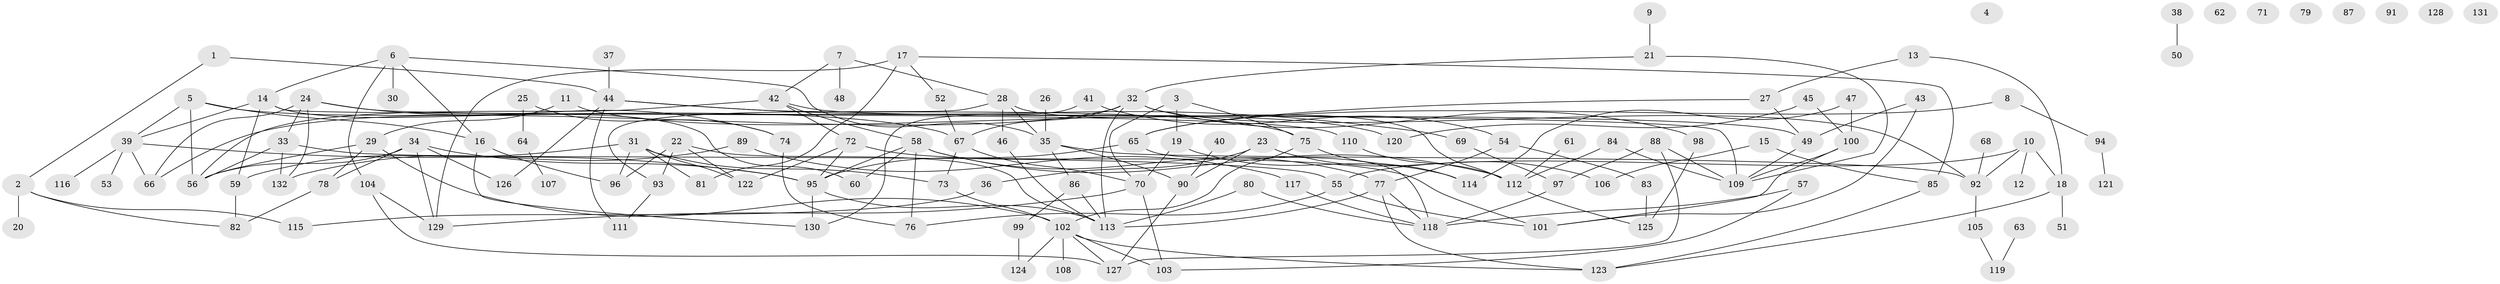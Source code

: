 // coarse degree distribution, {2: 0.17204301075268819, 4: 0.15053763440860216, 3: 0.16129032258064516, 0: 0.08602150537634409, 6: 0.0967741935483871, 9: 0.021505376344086023, 1: 0.17204301075268819, 5: 0.07526881720430108, 7: 0.021505376344086023, 8: 0.043010752688172046}
// Generated by graph-tools (version 1.1) at 2025/23/03/03/25 07:23:25]
// undirected, 132 vertices, 190 edges
graph export_dot {
graph [start="1"]
  node [color=gray90,style=filled];
  1;
  2;
  3;
  4;
  5;
  6;
  7;
  8;
  9;
  10;
  11;
  12;
  13;
  14;
  15;
  16;
  17;
  18;
  19;
  20;
  21;
  22;
  23;
  24;
  25;
  26;
  27;
  28;
  29;
  30;
  31;
  32;
  33;
  34;
  35;
  36;
  37;
  38;
  39;
  40;
  41;
  42;
  43;
  44;
  45;
  46;
  47;
  48;
  49;
  50;
  51;
  52;
  53;
  54;
  55;
  56;
  57;
  58;
  59;
  60;
  61;
  62;
  63;
  64;
  65;
  66;
  67;
  68;
  69;
  70;
  71;
  72;
  73;
  74;
  75;
  76;
  77;
  78;
  79;
  80;
  81;
  82;
  83;
  84;
  85;
  86;
  87;
  88;
  89;
  90;
  91;
  92;
  93;
  94;
  95;
  96;
  97;
  98;
  99;
  100;
  101;
  102;
  103;
  104;
  105;
  106;
  107;
  108;
  109;
  110;
  111;
  112;
  113;
  114;
  115;
  116;
  117;
  118;
  119;
  120;
  121;
  122;
  123;
  124;
  125;
  126;
  127;
  128;
  129;
  130;
  131;
  132;
  1 -- 2;
  1 -- 44;
  2 -- 20;
  2 -- 82;
  2 -- 115;
  3 -- 19;
  3 -- 70;
  3 -- 75;
  5 -- 16;
  5 -- 39;
  5 -- 56;
  5 -- 67;
  6 -- 14;
  6 -- 16;
  6 -- 30;
  6 -- 35;
  6 -- 104;
  7 -- 28;
  7 -- 42;
  7 -- 48;
  8 -- 65;
  8 -- 94;
  9 -- 21;
  10 -- 12;
  10 -- 18;
  10 -- 55;
  10 -- 92;
  11 -- 29;
  11 -- 120;
  13 -- 18;
  13 -- 27;
  14 -- 39;
  14 -- 59;
  14 -- 60;
  14 -- 109;
  15 -- 85;
  15 -- 106;
  16 -- 96;
  16 -- 130;
  17 -- 52;
  17 -- 81;
  17 -- 85;
  17 -- 129;
  18 -- 51;
  18 -- 123;
  19 -- 70;
  19 -- 114;
  21 -- 32;
  21 -- 109;
  22 -- 93;
  22 -- 96;
  22 -- 113;
  22 -- 122;
  23 -- 36;
  23 -- 90;
  23 -- 106;
  24 -- 33;
  24 -- 66;
  24 -- 74;
  24 -- 110;
  24 -- 132;
  25 -- 64;
  25 -- 74;
  26 -- 35;
  27 -- 49;
  27 -- 65;
  28 -- 35;
  28 -- 46;
  28 -- 93;
  28 -- 112;
  29 -- 56;
  29 -- 78;
  29 -- 102;
  31 -- 59;
  31 -- 73;
  31 -- 81;
  31 -- 96;
  31 -- 122;
  32 -- 66;
  32 -- 67;
  32 -- 92;
  32 -- 98;
  32 -- 113;
  33 -- 55;
  33 -- 56;
  33 -- 132;
  34 -- 56;
  34 -- 78;
  34 -- 95;
  34 -- 126;
  34 -- 129;
  35 -- 86;
  35 -- 90;
  35 -- 92;
  36 -- 115;
  37 -- 44;
  38 -- 50;
  39 -- 53;
  39 -- 66;
  39 -- 95;
  39 -- 116;
  40 -- 90;
  41 -- 54;
  41 -- 130;
  42 -- 49;
  42 -- 56;
  42 -- 58;
  42 -- 72;
  43 -- 49;
  43 -- 101;
  44 -- 69;
  44 -- 75;
  44 -- 111;
  44 -- 126;
  45 -- 100;
  45 -- 120;
  46 -- 113;
  47 -- 100;
  47 -- 114;
  49 -- 109;
  52 -- 67;
  54 -- 77;
  54 -- 83;
  55 -- 76;
  55 -- 101;
  57 -- 103;
  57 -- 118;
  58 -- 60;
  58 -- 76;
  58 -- 77;
  58 -- 95;
  58 -- 112;
  59 -- 82;
  61 -- 112;
  63 -- 119;
  64 -- 107;
  65 -- 95;
  65 -- 118;
  67 -- 70;
  67 -- 73;
  68 -- 92;
  69 -- 97;
  70 -- 103;
  70 -- 129;
  72 -- 95;
  72 -- 101;
  72 -- 122;
  73 -- 102;
  74 -- 76;
  75 -- 102;
  75 -- 114;
  77 -- 113;
  77 -- 118;
  77 -- 123;
  78 -- 82;
  80 -- 113;
  80 -- 118;
  83 -- 125;
  84 -- 109;
  84 -- 112;
  85 -- 123;
  86 -- 99;
  86 -- 113;
  88 -- 97;
  88 -- 109;
  88 -- 127;
  89 -- 117;
  89 -- 132;
  90 -- 127;
  92 -- 105;
  93 -- 111;
  94 -- 121;
  95 -- 113;
  95 -- 130;
  97 -- 118;
  98 -- 125;
  99 -- 124;
  100 -- 101;
  100 -- 109;
  102 -- 103;
  102 -- 108;
  102 -- 123;
  102 -- 124;
  102 -- 127;
  104 -- 127;
  104 -- 129;
  105 -- 119;
  110 -- 112;
  112 -- 125;
  117 -- 118;
}

